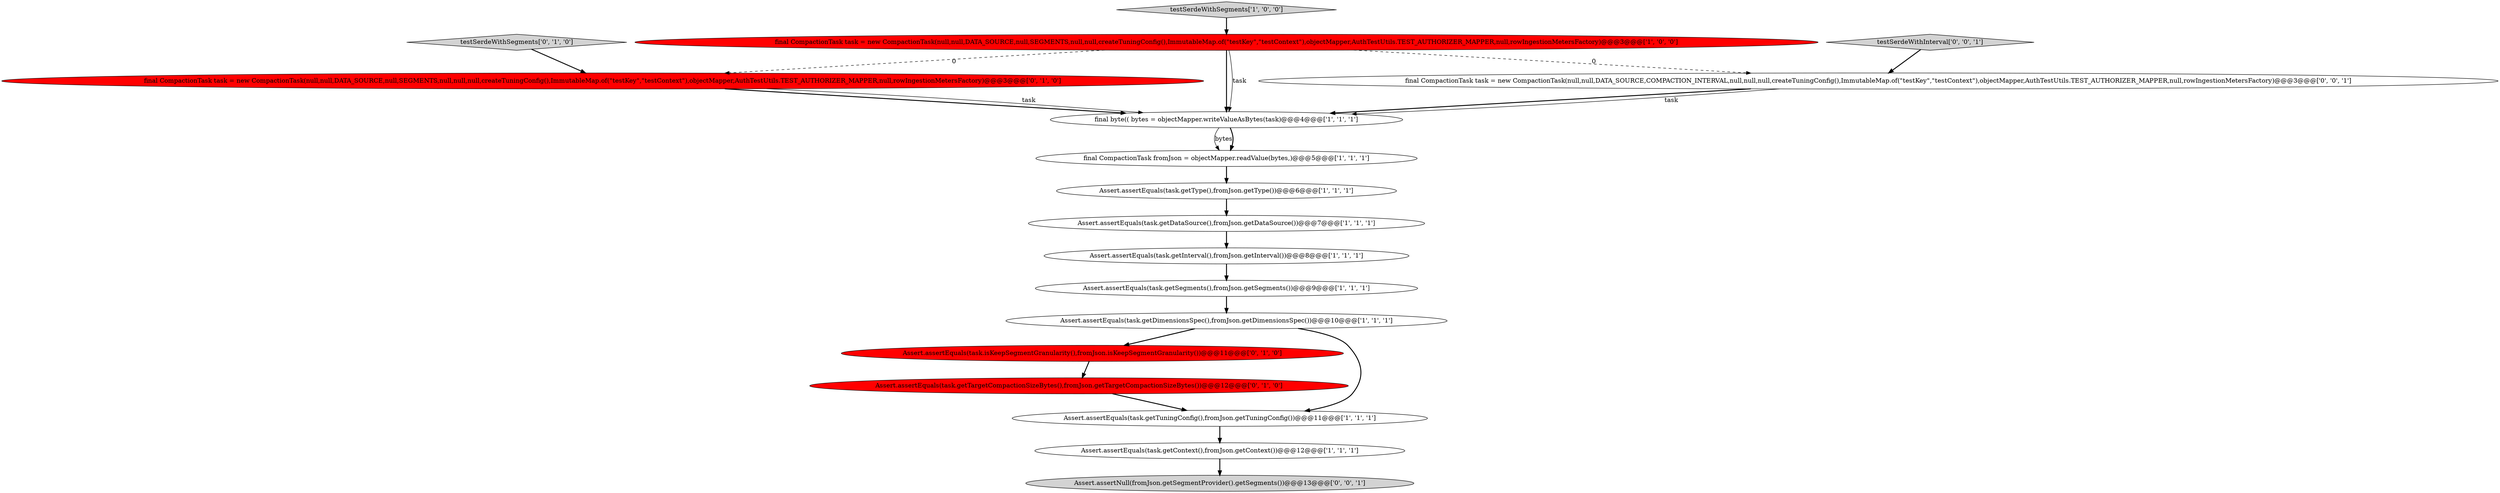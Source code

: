 digraph {
17 [style = filled, label = "testSerdeWithInterval['0', '0', '1']", fillcolor = lightgray, shape = diamond image = "AAA0AAABBB3BBB"];
6 [style = filled, label = "Assert.assertEquals(task.getInterval(),fromJson.getInterval())@@@8@@@['1', '1', '1']", fillcolor = white, shape = ellipse image = "AAA0AAABBB1BBB"];
12 [style = filled, label = "final CompactionTask task = new CompactionTask(null,null,DATA_SOURCE,null,SEGMENTS,null,null,null,createTuningConfig(),ImmutableMap.of(\"testKey\",\"testContext\"),objectMapper,AuthTestUtils.TEST_AUTHORIZER_MAPPER,null,rowIngestionMetersFactory)@@@3@@@['0', '1', '0']", fillcolor = red, shape = ellipse image = "AAA1AAABBB2BBB"];
0 [style = filled, label = "final byte(( bytes = objectMapper.writeValueAsBytes(task)@@@4@@@['1', '1', '1']", fillcolor = white, shape = ellipse image = "AAA0AAABBB1BBB"];
9 [style = filled, label = "Assert.assertEquals(task.getDataSource(),fromJson.getDataSource())@@@7@@@['1', '1', '1']", fillcolor = white, shape = ellipse image = "AAA0AAABBB1BBB"];
3 [style = filled, label = "testSerdeWithSegments['1', '0', '0']", fillcolor = lightgray, shape = diamond image = "AAA0AAABBB1BBB"];
4 [style = filled, label = "final CompactionTask fromJson = objectMapper.readValue(bytes,)@@@5@@@['1', '1', '1']", fillcolor = white, shape = ellipse image = "AAA0AAABBB1BBB"];
13 [style = filled, label = "Assert.assertEquals(task.getTargetCompactionSizeBytes(),fromJson.getTargetCompactionSizeBytes())@@@12@@@['0', '1', '0']", fillcolor = red, shape = ellipse image = "AAA1AAABBB2BBB"];
7 [style = filled, label = "final CompactionTask task = new CompactionTask(null,null,DATA_SOURCE,null,SEGMENTS,null,null,createTuningConfig(),ImmutableMap.of(\"testKey\",\"testContext\"),objectMapper,AuthTestUtils.TEST_AUTHORIZER_MAPPER,null,rowIngestionMetersFactory)@@@3@@@['1', '0', '0']", fillcolor = red, shape = ellipse image = "AAA1AAABBB1BBB"];
1 [style = filled, label = "Assert.assertEquals(task.getType(),fromJson.getType())@@@6@@@['1', '1', '1']", fillcolor = white, shape = ellipse image = "AAA0AAABBB1BBB"];
15 [style = filled, label = "Assert.assertNull(fromJson.getSegmentProvider().getSegments())@@@13@@@['0', '0', '1']", fillcolor = lightgray, shape = ellipse image = "AAA0AAABBB3BBB"];
5 [style = filled, label = "Assert.assertEquals(task.getDimensionsSpec(),fromJson.getDimensionsSpec())@@@10@@@['1', '1', '1']", fillcolor = white, shape = ellipse image = "AAA0AAABBB1BBB"];
8 [style = filled, label = "Assert.assertEquals(task.getTuningConfig(),fromJson.getTuningConfig())@@@11@@@['1', '1', '1']", fillcolor = white, shape = ellipse image = "AAA0AAABBB1BBB"];
14 [style = filled, label = "Assert.assertEquals(task.isKeepSegmentGranularity(),fromJson.isKeepSegmentGranularity())@@@11@@@['0', '1', '0']", fillcolor = red, shape = ellipse image = "AAA1AAABBB2BBB"];
16 [style = filled, label = "final CompactionTask task = new CompactionTask(null,null,DATA_SOURCE,COMPACTION_INTERVAL,null,null,null,createTuningConfig(),ImmutableMap.of(\"testKey\",\"testContext\"),objectMapper,AuthTestUtils.TEST_AUTHORIZER_MAPPER,null,rowIngestionMetersFactory)@@@3@@@['0', '0', '1']", fillcolor = white, shape = ellipse image = "AAA0AAABBB3BBB"];
2 [style = filled, label = "Assert.assertEquals(task.getSegments(),fromJson.getSegments())@@@9@@@['1', '1', '1']", fillcolor = white, shape = ellipse image = "AAA0AAABBB1BBB"];
11 [style = filled, label = "testSerdeWithSegments['0', '1', '0']", fillcolor = lightgray, shape = diamond image = "AAA0AAABBB2BBB"];
10 [style = filled, label = "Assert.assertEquals(task.getContext(),fromJson.getContext())@@@12@@@['1', '1', '1']", fillcolor = white, shape = ellipse image = "AAA0AAABBB1BBB"];
5->8 [style = bold, label=""];
0->4 [style = solid, label="bytes"];
8->10 [style = bold, label=""];
16->0 [style = bold, label=""];
10->15 [style = bold, label=""];
7->16 [style = dashed, label="0"];
7->0 [style = bold, label=""];
11->12 [style = bold, label=""];
5->14 [style = bold, label=""];
12->0 [style = bold, label=""];
1->9 [style = bold, label=""];
9->6 [style = bold, label=""];
6->2 [style = bold, label=""];
7->0 [style = solid, label="task"];
12->0 [style = solid, label="task"];
3->7 [style = bold, label=""];
0->4 [style = bold, label=""];
7->12 [style = dashed, label="0"];
4->1 [style = bold, label=""];
14->13 [style = bold, label=""];
13->8 [style = bold, label=""];
17->16 [style = bold, label=""];
2->5 [style = bold, label=""];
16->0 [style = solid, label="task"];
}
